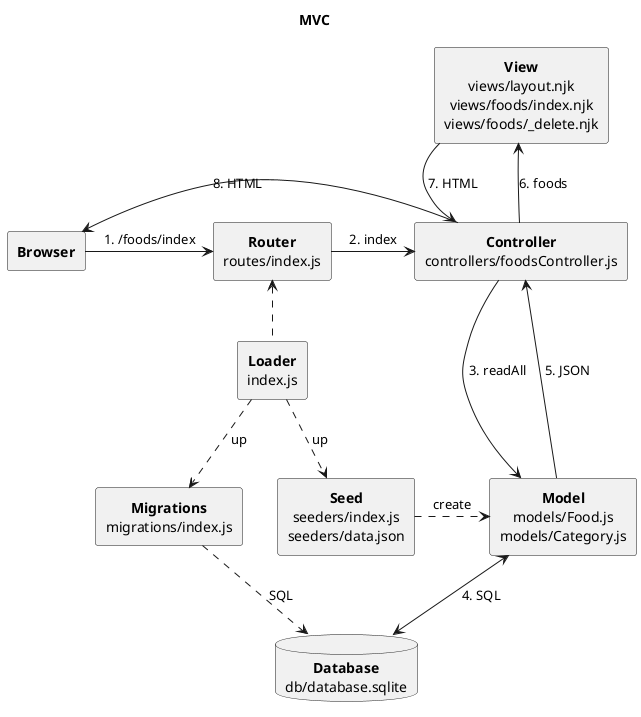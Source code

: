 @startuml
title MVC
hide footbox
skinparam monochrome true
skinparam defaultTextAlignment center

rectangle Browser [
  <b>Browser
]
rectangle Loader [
  <b>Loader
  index.js
]
rectangle Router [
  <b>Router
  routes/index.js
]
rectangle Controller [
  <b>Controller
  controllers/foodsController.js
]
rectangle Model [
  <b>Model
  models/Food.js
  models/Category.js
]
rectangle Seed [
  <b>Seed
  seeders/index.js
  seeders/data.json
]
rectangle Migration [
  <b>Migrations
  migrations/index.js
]
rectangle View [
  <b>View
  views/layout.njk
  views/foods/index.njk
  views/foods/_delete.njk
]
database Database [
  <b>Database
  db/database.sqlite
]

Browser -right-> Router: 1. /foods/index
Router -right-> Controller: 2. index
Model -up-> Controller: 5. JSON
Controller -down-> Model: 3. readAll
Model <-down-> Database: 4. SQL
View -down-> Controller: 7. HTML
Controller -up-> View: 6. foods
Controller -left-> Browser : 8. HTML
Loader .up.> Router
Loader .down.> Seed: up
Seed .right.> Model: create
Migration ..> Database: SQL
Loader .down.> Migration: up
View -[hidden]- Controller
Migration -right[hidden]- Seed
Controller -left[hidden]- Browser
Seed -right[hidden]- Model
Seed -down[hidden]- Database

@enduml
